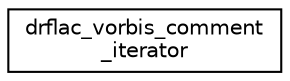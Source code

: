 digraph "Graphical Class Hierarchy"
{
 // LATEX_PDF_SIZE
  edge [fontname="Helvetica",fontsize="10",labelfontname="Helvetica",labelfontsize="10"];
  node [fontname="Helvetica",fontsize="10",shape=record];
  rankdir="LR";
  Node0 [label="drflac_vorbis_comment\l_iterator",height=0.2,width=0.4,color="black", fillcolor="white", style="filled",URL="$structdrflac__vorbis__comment__iterator.html",tooltip=" "];
}
